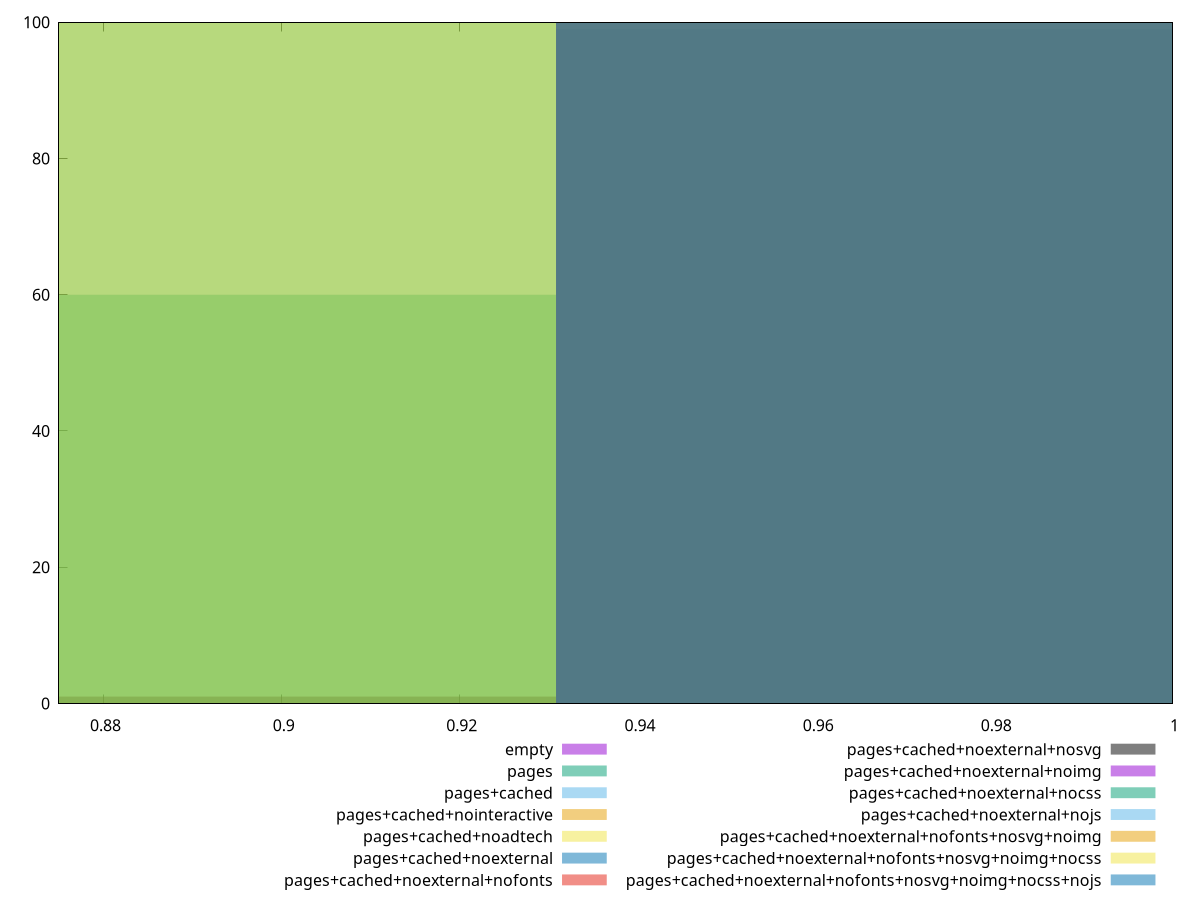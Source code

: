 reset

$empty <<EOF
0.9680302704129496 100
EOF

$pages <<EOF
0.9680302704129496 40
0.8935664034581073 60
EOF

$pagesCached <<EOF
0.9680302704129496 100
EOF

$pagesCachedNointeractive <<EOF
0.9680302704129496 100
EOF

$pagesCachedNoadtech <<EOF
0.9680302704129496 100
EOF

$pagesCachedNoexternal <<EOF
0.9680302704129496 100
EOF

$pagesCachedNoexternalNofonts <<EOF
0.9680302704129496 100
EOF

$pagesCachedNoexternalNosvg <<EOF
0.9680302704129496 99
0.8935664034581073 1
EOF

$pagesCachedNoexternalNoimg <<EOF
0.9680302704129496 100
EOF

$pagesCachedNoexternalNocss <<EOF
0.8935664034581073 100
EOF

$pagesCachedNoexternalNojs <<EOF
0.9680302704129496 100
EOF

$pagesCachedNoexternalNofontsNosvgNoimg <<EOF
0.9680302704129496 100
EOF

$pagesCachedNoexternalNofontsNosvgNoimgNocss <<EOF
0.8935664034581073 100
EOF

$pagesCachedNoexternalNofontsNosvgNoimgNocssNojs <<EOF
0.9680302704129496 100
EOF

set key outside below
set boxwidth 0.07446386695484228
set xrange [0.875:1]
set yrange [0:100]
set style fill transparent solid 0.5 noborder
set terminal svg size 640, 620 enhanced background rgb 'white'
set output "report_00007_2020-12-11T15:55:29.892Z/unminified-javascript/comparison/histogram/all_score.svg"

plot $empty title "empty" with boxes, \
     $pages title "pages" with boxes, \
     $pagesCached title "pages+cached" with boxes, \
     $pagesCachedNointeractive title "pages+cached+nointeractive" with boxes, \
     $pagesCachedNoadtech title "pages+cached+noadtech" with boxes, \
     $pagesCachedNoexternal title "pages+cached+noexternal" with boxes, \
     $pagesCachedNoexternalNofonts title "pages+cached+noexternal+nofonts" with boxes, \
     $pagesCachedNoexternalNosvg title "pages+cached+noexternal+nosvg" with boxes, \
     $pagesCachedNoexternalNoimg title "pages+cached+noexternal+noimg" with boxes, \
     $pagesCachedNoexternalNocss title "pages+cached+noexternal+nocss" with boxes, \
     $pagesCachedNoexternalNojs title "pages+cached+noexternal+nojs" with boxes, \
     $pagesCachedNoexternalNofontsNosvgNoimg title "pages+cached+noexternal+nofonts+nosvg+noimg" with boxes, \
     $pagesCachedNoexternalNofontsNosvgNoimgNocss title "pages+cached+noexternal+nofonts+nosvg+noimg+nocss" with boxes, \
     $pagesCachedNoexternalNofontsNosvgNoimgNocssNojs title "pages+cached+noexternal+nofonts+nosvg+noimg+nocss+nojs" with boxes

reset
